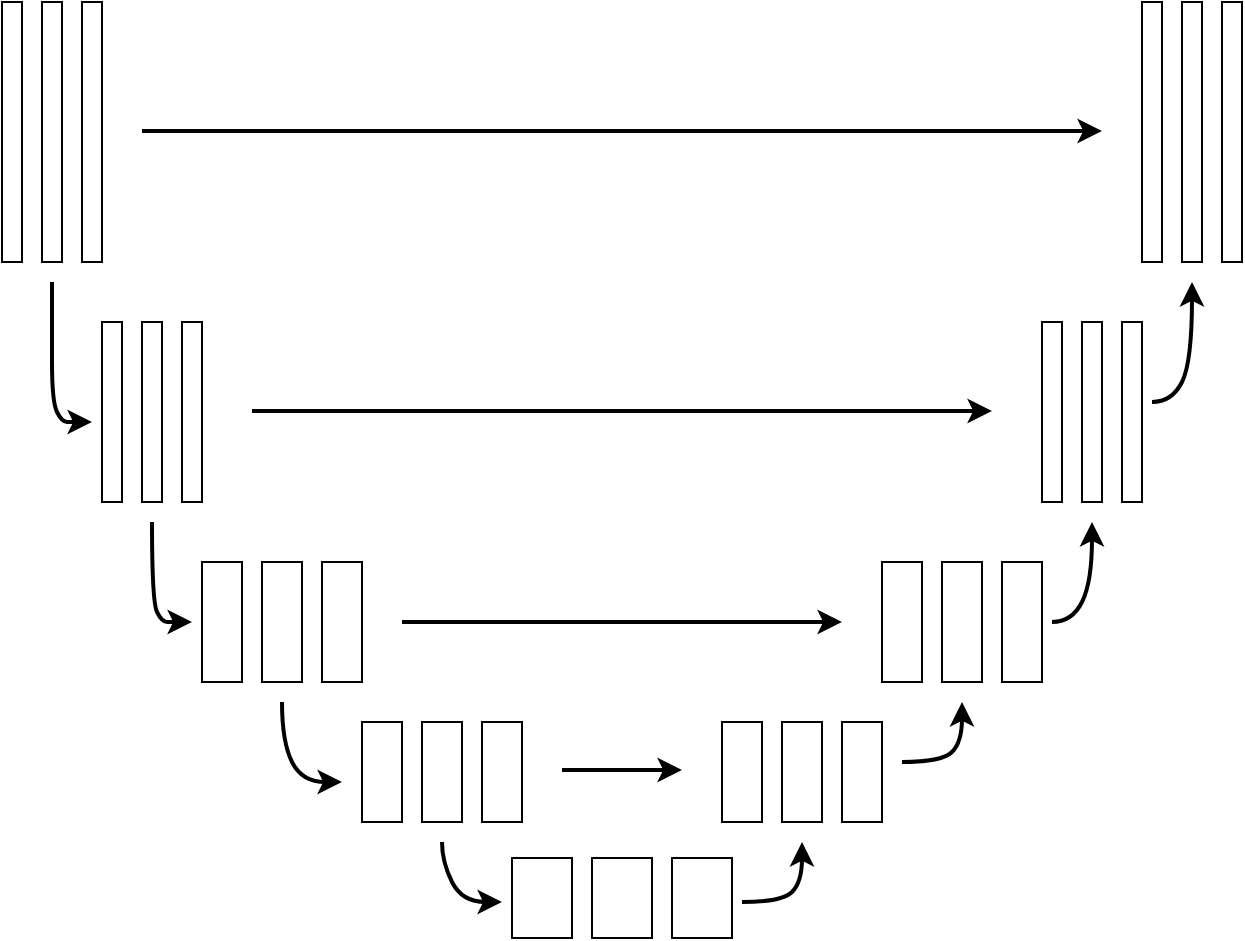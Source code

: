 <mxfile>
    <diagram id="VQ5f2KaR5hFUWPlkzJ48" name="Page-1">
        <mxGraphModel dx="1892" dy="1344" grid="1" gridSize="10" guides="1" tooltips="1" connect="1" arrows="1" fold="1" page="1" pageScale="1" pageWidth="850" pageHeight="1100" background="#ffffff" math="0" shadow="0">
            <root>
                <mxCell id="0"/>
                <mxCell id="1" parent="0"/>
                <mxCell id="2" value="" style="rounded=0;whiteSpace=wrap;html=1;" vertex="1" parent="1">
                    <mxGeometry x="70" y="110" width="10" height="130" as="geometry"/>
                </mxCell>
                <mxCell id="3" value="" style="rounded=0;whiteSpace=wrap;html=1;" vertex="1" parent="1">
                    <mxGeometry x="90" y="110" width="10" height="130" as="geometry"/>
                </mxCell>
                <mxCell id="4" value="" style="rounded=0;whiteSpace=wrap;html=1;" vertex="1" parent="1">
                    <mxGeometry x="110" y="110" width="10" height="130" as="geometry"/>
                </mxCell>
                <mxCell id="5" value="" style="rounded=0;whiteSpace=wrap;html=1;" vertex="1" parent="1">
                    <mxGeometry x="640" y="110" width="10" height="130" as="geometry"/>
                </mxCell>
                <mxCell id="6" value="" style="rounded=0;whiteSpace=wrap;html=1;" vertex="1" parent="1">
                    <mxGeometry x="660" y="110" width="10" height="130" as="geometry"/>
                </mxCell>
                <mxCell id="7" value="" style="rounded=0;whiteSpace=wrap;html=1;" vertex="1" parent="1">
                    <mxGeometry x="680" y="110" width="10" height="130" as="geometry"/>
                </mxCell>
                <mxCell id="14" value="" style="rounded=0;whiteSpace=wrap;html=1;" vertex="1" parent="1">
                    <mxGeometry x="120" y="270" width="10" height="90" as="geometry"/>
                </mxCell>
                <mxCell id="15" value="" style="rounded=0;whiteSpace=wrap;html=1;" vertex="1" parent="1">
                    <mxGeometry x="140" y="270" width="10" height="90" as="geometry"/>
                </mxCell>
                <mxCell id="16" value="" style="rounded=0;whiteSpace=wrap;html=1;" vertex="1" parent="1">
                    <mxGeometry x="160" y="270" width="10" height="90" as="geometry"/>
                </mxCell>
                <mxCell id="17" value="" style="rounded=0;whiteSpace=wrap;html=1;" vertex="1" parent="1">
                    <mxGeometry x="590" y="270" width="10" height="90" as="geometry"/>
                </mxCell>
                <mxCell id="18" value="" style="rounded=0;whiteSpace=wrap;html=1;" vertex="1" parent="1">
                    <mxGeometry x="610" y="270" width="10" height="90" as="geometry"/>
                </mxCell>
                <mxCell id="19" value="" style="rounded=0;whiteSpace=wrap;html=1;" vertex="1" parent="1">
                    <mxGeometry x="630" y="270" width="10" height="90" as="geometry"/>
                </mxCell>
                <mxCell id="20" value="" style="rounded=0;whiteSpace=wrap;html=1;" vertex="1" parent="1">
                    <mxGeometry x="170" y="390" width="20" height="60" as="geometry"/>
                </mxCell>
                <mxCell id="23" value="" style="rounded=0;whiteSpace=wrap;html=1;" vertex="1" parent="1">
                    <mxGeometry x="200" y="390" width="20" height="60" as="geometry"/>
                </mxCell>
                <mxCell id="24" value="" style="rounded=0;whiteSpace=wrap;html=1;" vertex="1" parent="1">
                    <mxGeometry x="230" y="390" width="20" height="60" as="geometry"/>
                </mxCell>
                <mxCell id="25" value="" style="rounded=0;whiteSpace=wrap;html=1;" vertex="1" parent="1">
                    <mxGeometry x="510" y="390" width="20" height="60" as="geometry"/>
                </mxCell>
                <mxCell id="26" value="" style="rounded=0;whiteSpace=wrap;html=1;" vertex="1" parent="1">
                    <mxGeometry x="540" y="390" width="20" height="60" as="geometry"/>
                </mxCell>
                <mxCell id="27" value="" style="rounded=0;whiteSpace=wrap;html=1;" vertex="1" parent="1">
                    <mxGeometry x="570" y="390" width="20" height="60" as="geometry"/>
                </mxCell>
                <mxCell id="28" value="" style="rounded=0;whiteSpace=wrap;html=1;" vertex="1" parent="1">
                    <mxGeometry x="250" y="470" width="20" height="50" as="geometry"/>
                </mxCell>
                <mxCell id="29" value="" style="rounded=0;whiteSpace=wrap;html=1;" vertex="1" parent="1">
                    <mxGeometry x="280" y="470" width="20" height="50" as="geometry"/>
                </mxCell>
                <mxCell id="30" value="" style="rounded=0;whiteSpace=wrap;html=1;" vertex="1" parent="1">
                    <mxGeometry x="310" y="470" width="20" height="50" as="geometry"/>
                </mxCell>
                <mxCell id="31" value="" style="rounded=0;whiteSpace=wrap;html=1;" vertex="1" parent="1">
                    <mxGeometry x="430" y="470" width="20" height="50" as="geometry"/>
                </mxCell>
                <mxCell id="32" value="" style="rounded=0;whiteSpace=wrap;html=1;" vertex="1" parent="1">
                    <mxGeometry x="460" y="470" width="20" height="50" as="geometry"/>
                </mxCell>
                <mxCell id="33" value="" style="rounded=0;whiteSpace=wrap;html=1;" vertex="1" parent="1">
                    <mxGeometry x="490" y="470" width="20" height="50" as="geometry"/>
                </mxCell>
                <mxCell id="37" value="" style="rounded=0;whiteSpace=wrap;html=1;" vertex="1" parent="1">
                    <mxGeometry x="325" y="538" width="30" height="40" as="geometry"/>
                </mxCell>
                <mxCell id="40" value="" style="rounded=0;whiteSpace=wrap;html=1;" vertex="1" parent="1">
                    <mxGeometry x="365" y="538" width="30" height="40" as="geometry"/>
                </mxCell>
                <mxCell id="41" value="" style="rounded=0;whiteSpace=wrap;html=1;" vertex="1" parent="1">
                    <mxGeometry x="405" y="538" width="30" height="40" as="geometry"/>
                </mxCell>
                <mxCell id="42" value="" style="endArrow=classic;html=1;strokeColor=#000000;strokeWidth=2;" edge="1" parent="1">
                    <mxGeometry width="50" height="50" relative="1" as="geometry">
                        <mxPoint x="140" y="174.5" as="sourcePoint"/>
                        <mxPoint x="620" y="174.5" as="targetPoint"/>
                    </mxGeometry>
                </mxCell>
                <mxCell id="43" value="" style="endArrow=classic;html=1;strokeColor=#000000;strokeWidth=2;" edge="1" parent="1">
                    <mxGeometry width="50" height="50" relative="1" as="geometry">
                        <mxPoint x="195" y="314.5" as="sourcePoint"/>
                        <mxPoint x="565" y="314.5" as="targetPoint"/>
                    </mxGeometry>
                </mxCell>
                <mxCell id="44" value="" style="endArrow=classic;html=1;strokeColor=#000000;strokeWidth=2;" edge="1" parent="1">
                    <mxGeometry width="50" height="50" relative="1" as="geometry">
                        <mxPoint x="270" y="420" as="sourcePoint"/>
                        <mxPoint x="490" y="420" as="targetPoint"/>
                    </mxGeometry>
                </mxCell>
                <mxCell id="45" value="" style="endArrow=classic;html=1;strokeColor=#000000;strokeWidth=2;" edge="1" parent="1">
                    <mxGeometry width="50" height="50" relative="1" as="geometry">
                        <mxPoint x="350" y="494" as="sourcePoint"/>
                        <mxPoint x="410" y="494" as="targetPoint"/>
                    </mxGeometry>
                </mxCell>
                <mxCell id="48" value="" style="curved=1;endArrow=classic;html=1;strokeColor=#000000;strokeWidth=2;jumpSize=12;" edge="1" parent="1">
                    <mxGeometry width="50" height="50" relative="1" as="geometry">
                        <mxPoint x="95" y="250" as="sourcePoint"/>
                        <mxPoint x="115" y="320" as="targetPoint"/>
                        <Array as="points">
                            <mxPoint x="95" y="270"/>
                            <mxPoint x="95" y="310"/>
                            <mxPoint x="100" y="320"/>
                            <mxPoint x="105" y="320"/>
                        </Array>
                    </mxGeometry>
                </mxCell>
                <mxCell id="49" value="" style="curved=1;endArrow=classic;html=1;strokeColor=#000000;strokeWidth=2;jumpSize=12;" edge="1" parent="1">
                    <mxGeometry width="50" height="50" relative="1" as="geometry">
                        <mxPoint x="145" y="370" as="sourcePoint"/>
                        <mxPoint x="165" y="420" as="targetPoint"/>
                        <Array as="points">
                            <mxPoint x="145" y="370"/>
                            <mxPoint x="145" y="410"/>
                            <mxPoint x="150" y="420"/>
                            <mxPoint x="155" y="420"/>
                        </Array>
                    </mxGeometry>
                </mxCell>
                <mxCell id="50" value="" style="curved=1;endArrow=classic;html=1;strokeColor=#000000;strokeWidth=2;jumpSize=12;" edge="1" parent="1">
                    <mxGeometry width="50" height="50" relative="1" as="geometry">
                        <mxPoint x="210" y="460" as="sourcePoint"/>
                        <mxPoint x="240" y="500" as="targetPoint"/>
                        <Array as="points">
                            <mxPoint x="210" y="480"/>
                            <mxPoint x="220" y="500"/>
                        </Array>
                    </mxGeometry>
                </mxCell>
                <mxCell id="51" value="" style="curved=1;endArrow=classic;html=1;strokeColor=#000000;strokeWidth=2;jumpSize=12;" edge="1" parent="1">
                    <mxGeometry width="50" height="50" relative="1" as="geometry">
                        <mxPoint x="290" y="530" as="sourcePoint"/>
                        <mxPoint x="320" y="560" as="targetPoint"/>
                        <Array as="points">
                            <mxPoint x="290" y="540"/>
                            <mxPoint x="300" y="560"/>
                        </Array>
                    </mxGeometry>
                </mxCell>
                <mxCell id="52" value="" style="curved=1;endArrow=classic;html=1;strokeColor=#000000;strokeWidth=2;jumpSize=12;" edge="1" parent="1">
                    <mxGeometry width="50" height="50" relative="1" as="geometry">
                        <mxPoint x="440" y="560" as="sourcePoint"/>
                        <mxPoint x="470" y="530" as="targetPoint"/>
                        <Array as="points">
                            <mxPoint x="460" y="560"/>
                            <mxPoint x="470" y="550"/>
                        </Array>
                    </mxGeometry>
                </mxCell>
                <mxCell id="53" value="" style="curved=1;endArrow=classic;html=1;strokeColor=#000000;strokeWidth=2;jumpSize=12;" edge="1" parent="1">
                    <mxGeometry width="50" height="50" relative="1" as="geometry">
                        <mxPoint x="520" y="490" as="sourcePoint"/>
                        <mxPoint x="550" y="460" as="targetPoint"/>
                        <Array as="points">
                            <mxPoint x="540" y="490"/>
                            <mxPoint x="550" y="480"/>
                        </Array>
                    </mxGeometry>
                </mxCell>
                <mxCell id="54" value="" style="curved=1;endArrow=classic;html=1;strokeColor=#000000;strokeWidth=2;jumpSize=12;" edge="1" parent="1">
                    <mxGeometry width="50" height="50" relative="1" as="geometry">
                        <mxPoint x="595" y="420.0" as="sourcePoint"/>
                        <mxPoint x="615" y="370" as="targetPoint"/>
                        <Array as="points">
                            <mxPoint x="605" y="420"/>
                            <mxPoint x="615" y="400"/>
                        </Array>
                    </mxGeometry>
                </mxCell>
                <mxCell id="56" value="" style="curved=1;endArrow=classic;html=1;strokeColor=#000000;strokeWidth=2;jumpSize=12;" edge="1" parent="1">
                    <mxGeometry width="50" height="50" relative="1" as="geometry">
                        <mxPoint x="645.0" y="310" as="sourcePoint"/>
                        <mxPoint x="665" y="250" as="targetPoint"/>
                        <Array as="points">
                            <mxPoint x="655" y="310"/>
                            <mxPoint x="665" y="290"/>
                        </Array>
                    </mxGeometry>
                </mxCell>
            </root>
        </mxGraphModel>
    </diagram>
</mxfile>